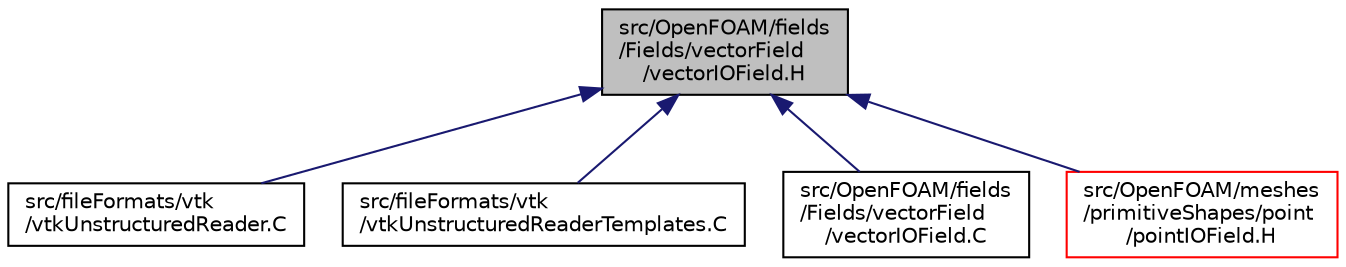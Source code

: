 digraph "src/OpenFOAM/fields/Fields/vectorField/vectorIOField.H"
{
  bgcolor="transparent";
  edge [fontname="Helvetica",fontsize="10",labelfontname="Helvetica",labelfontsize="10"];
  node [fontname="Helvetica",fontsize="10",shape=record];
  Node109 [label="src/OpenFOAM/fields\l/Fields/vectorField\l/vectorIOField.H",height=0.2,width=0.4,color="black", fillcolor="grey75", style="filled", fontcolor="black"];
  Node109 -> Node110 [dir="back",color="midnightblue",fontsize="10",style="solid",fontname="Helvetica"];
  Node110 [label="src/fileFormats/vtk\l/vtkUnstructuredReader.C",height=0.2,width=0.4,color="black",URL="$a01208.html"];
  Node109 -> Node111 [dir="back",color="midnightblue",fontsize="10",style="solid",fontname="Helvetica"];
  Node111 [label="src/fileFormats/vtk\l/vtkUnstructuredReaderTemplates.C",height=0.2,width=0.4,color="black",URL="$a01214.html"];
  Node109 -> Node112 [dir="back",color="midnightblue",fontsize="10",style="solid",fontname="Helvetica"];
  Node112 [label="src/OpenFOAM/fields\l/Fields/vectorField\l/vectorIOField.C",height=0.2,width=0.4,color="black",URL="$a10505.html",tooltip="vectorField with IO. "];
  Node109 -> Node113 [dir="back",color="midnightblue",fontsize="10",style="solid",fontname="Helvetica"];
  Node113 [label="src/OpenFOAM/meshes\l/primitiveShapes/point\l/pointIOField.H",height=0.2,width=0.4,color="red",URL="$a12836.html"];
}
